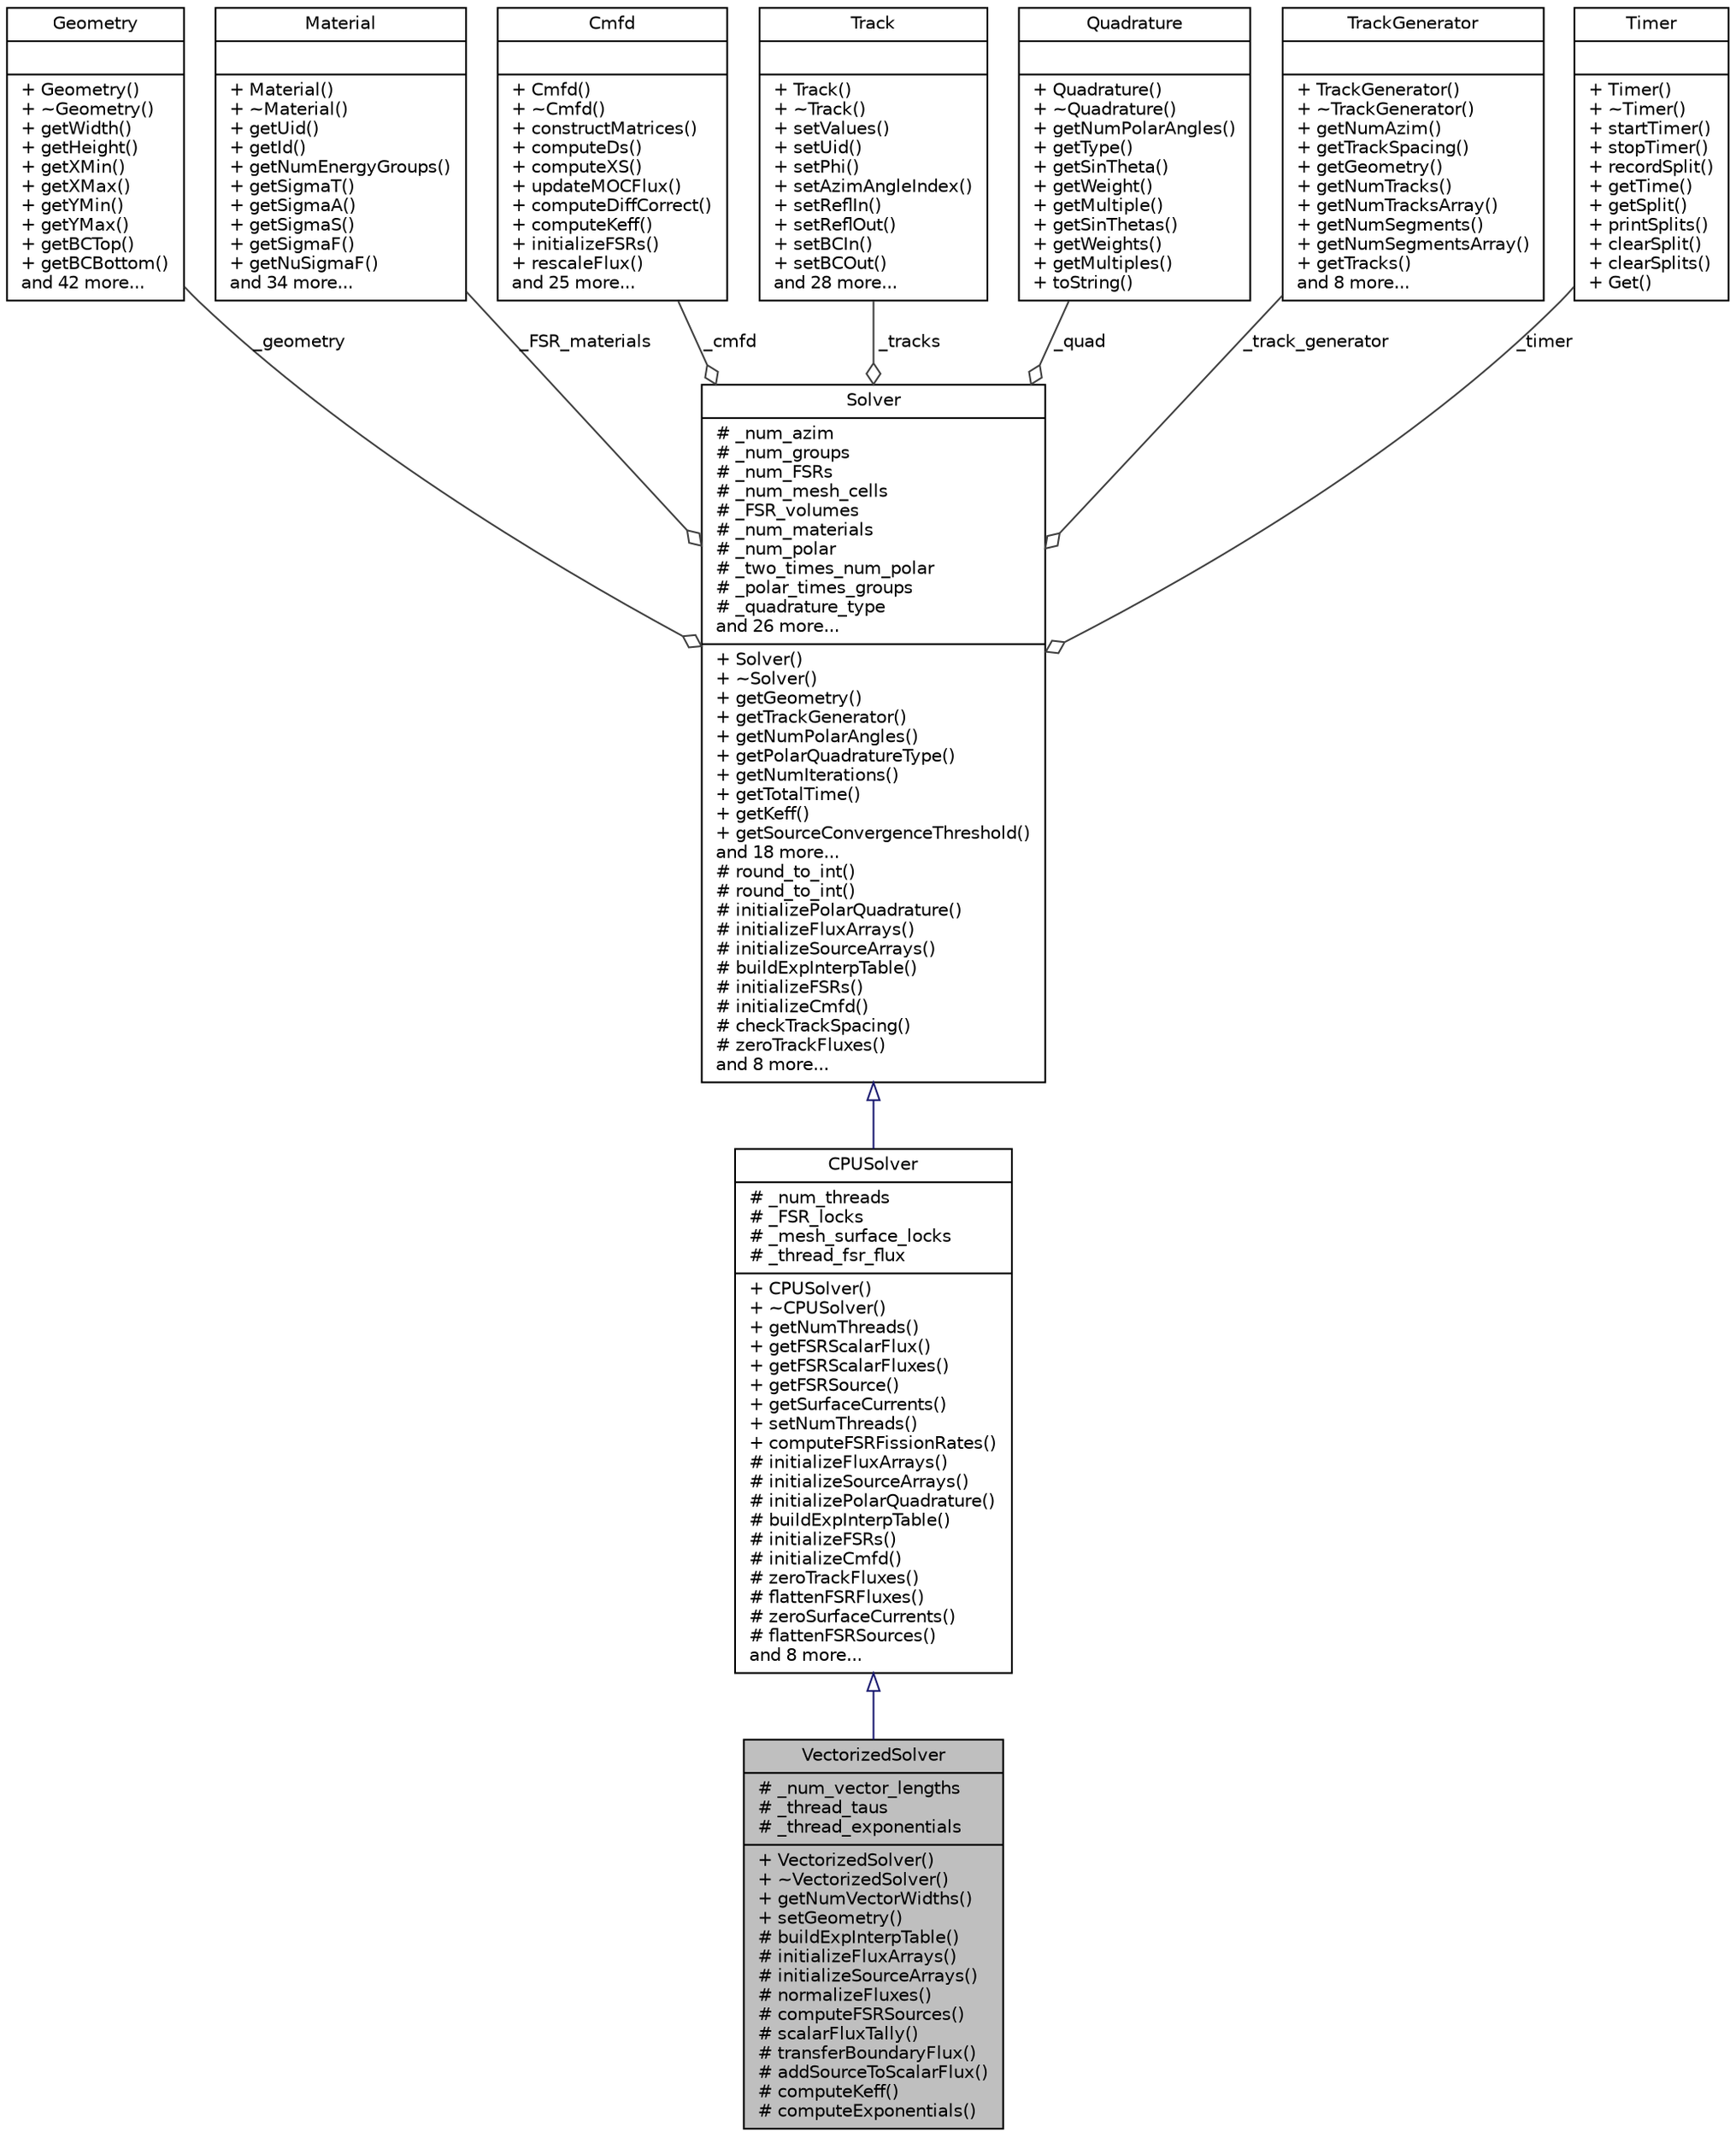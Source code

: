 digraph "VectorizedSolver"
{
  edge [fontname="Helvetica",fontsize="10",labelfontname="Helvetica",labelfontsize="10"];
  node [fontname="Helvetica",fontsize="10",shape=record];
  Node1 [label="{VectorizedSolver\n|# _num_vector_lengths\l# _thread_taus\l# _thread_exponentials\l|+ VectorizedSolver()\l+ ~VectorizedSolver()\l+ getNumVectorWidths()\l+ setGeometry()\l# buildExpInterpTable()\l# initializeFluxArrays()\l# initializeSourceArrays()\l# normalizeFluxes()\l# computeFSRSources()\l# scalarFluxTally()\l# transferBoundaryFlux()\l# addSourceToScalarFlux()\l# computeKeff()\l# computeExponentials()\l}",height=0.2,width=0.4,color="black", fillcolor="grey75", style="filled" fontcolor="black"];
  Node2 -> Node1 [dir="back",color="midnightblue",fontsize="10",style="solid",arrowtail="onormal",fontname="Helvetica"];
  Node2 [label="{CPUSolver\n|# _num_threads\l# _FSR_locks\l# _mesh_surface_locks\l# _thread_fsr_flux\l|+ CPUSolver()\l+ ~CPUSolver()\l+ getNumThreads()\l+ getFSRScalarFlux()\l+ getFSRScalarFluxes()\l+ getFSRSource()\l+ getSurfaceCurrents()\l+ setNumThreads()\l+ computeFSRFissionRates()\l# initializeFluxArrays()\l# initializeSourceArrays()\l# initializePolarQuadrature()\l# buildExpInterpTable()\l# initializeFSRs()\l# initializeCmfd()\l# zeroTrackFluxes()\l# flattenFSRFluxes()\l# zeroSurfaceCurrents()\l# flattenFSRSources()\land 8 more...\l}",height=0.2,width=0.4,color="black", fillcolor="white", style="filled",URL="$classCPUSolver.html",tooltip="This a subclass of the Solver class for multi-core CPUs using OpenMP multi-threading."];
  Node3 -> Node2 [dir="back",color="midnightblue",fontsize="10",style="solid",arrowtail="onormal",fontname="Helvetica"];
  Node3 [label="{Solver\n|# _num_azim\l# _num_groups\l# _num_FSRs\l# _num_mesh_cells\l# _FSR_volumes\l# _num_materials\l# _num_polar\l# _two_times_num_polar\l# _polar_times_groups\l# _quadrature_type\land 26 more...\l|+ Solver()\l+ ~Solver()\l+ getGeometry()\l+ getTrackGenerator()\l+ getNumPolarAngles()\l+ getPolarQuadratureType()\l+ getNumIterations()\l+ getTotalTime()\l+ getKeff()\l+ getSourceConvergenceThreshold()\land 18 more...\l# round_to_int()\l# round_to_int()\l# initializePolarQuadrature()\l# initializeFluxArrays()\l# initializeSourceArrays()\l# buildExpInterpTable()\l# initializeFSRs()\l# initializeCmfd()\l# checkTrackSpacing()\l# zeroTrackFluxes()\land 8 more...\l}",height=0.2,width=0.4,color="black", fillcolor="white", style="filled",URL="$classSolver.html",tooltip="This is an abstract base class which different Solver subclasses implement for different architecture..."];
  Node4 -> Node3 [color="grey25",fontsize="10",style="solid",label=" _geometry" ,arrowhead="odiamond",fontname="Helvetica"];
  Node4 [label="{Geometry\n||+ Geometry()\l+ ~Geometry()\l+ getWidth()\l+ getHeight()\l+ getXMin()\l+ getXMax()\l+ getYMin()\l+ getYMax()\l+ getBCTop()\l+ getBCBottom()\land 42 more...\l}",height=0.2,width=0.4,color="black", fillcolor="white", style="filled",URL="$classGeometry.html",tooltip="The master class containing references to all geometry-related objects - Surfaces, Cells, Universes and Lattices - and Materials."];
  Node5 -> Node3 [color="grey25",fontsize="10",style="solid",label=" _FSR_materials" ,arrowhead="odiamond",fontname="Helvetica"];
  Node5 [label="{Material\n||+ Material()\l+ ~Material()\l+ getUid()\l+ getId()\l+ getNumEnergyGroups()\l+ getSigmaT()\l+ getSigmaA()\l+ getSigmaS()\l+ getSigmaF()\l+ getNuSigmaF()\land 34 more...\l}",height=0.2,width=0.4,color="black", fillcolor="white", style="filled",URL="$classMaterial.html",tooltip="The Material class represents a unique material and its relevant nuclear data (i.e., multigroup cross-sections) for neutron transport."];
  Node6 -> Node3 [color="grey25",fontsize="10",style="solid",label=" _cmfd" ,arrowhead="odiamond",fontname="Helvetica"];
  Node6 [label="{Cmfd\n||+ Cmfd()\l+ ~Cmfd()\l+ constructMatrices()\l+ computeDs()\l+ computeXS()\l+ updateMOCFlux()\l+ computeDiffCorrect()\l+ computeKeff()\l+ initializeFSRs()\l+ rescaleFlux()\land 25 more...\l}",height=0.2,width=0.4,color="black", fillcolor="white", style="filled",URL="$classCmfd.html",tooltip="A class for Coarse Mesh Finite Difference (CMFD) acceleration."];
  Node7 -> Node3 [color="grey25",fontsize="10",style="solid",label=" _tracks" ,arrowhead="odiamond",fontname="Helvetica"];
  Node7 [label="{Track\n||+ Track()\l+ ~Track()\l+ setValues()\l+ setUid()\l+ setPhi()\l+ setAzimAngleIndex()\l+ setReflIn()\l+ setReflOut()\l+ setBCIn()\l+ setBCOut()\land 28 more...\l}",height=0.2,width=0.4,color="black", fillcolor="white", style="filled",URL="$classTrack.html",tooltip="A Track represents a characteristic line across the geometry."];
  Node8 -> Node3 [color="grey25",fontsize="10",style="solid",label=" _quad" ,arrowhead="odiamond",fontname="Helvetica"];
  Node8 [label="{Quadrature\n||+ Quadrature()\l+ ~Quadrature()\l+ getNumPolarAngles()\l+ getType()\l+ getSinTheta()\l+ getWeight()\l+ getMultiple()\l+ getSinThetas()\l+ getWeights()\l+ getMultiples()\l+ toString()\l}",height=0.2,width=0.4,color="black", fillcolor="white", style="filled",URL="$classQuadrature.html",tooltip="Stores values for a variety of polar quadratures which may be used."];
  Node9 -> Node3 [color="grey25",fontsize="10",style="solid",label=" _track_generator" ,arrowhead="odiamond",fontname="Helvetica"];
  Node9 [label="{TrackGenerator\n||+ TrackGenerator()\l+ ~TrackGenerator()\l+ getNumAzim()\l+ getTrackSpacing()\l+ getGeometry()\l+ getNumTracks()\l+ getNumTracksArray()\l+ getNumSegments()\l+ getNumSegmentsArray()\l+ getTracks()\land 8 more...\l}",height=0.2,width=0.4,color="black", fillcolor="white", style="filled",URL="$classTrackGenerator.html",tooltip="The TrackGenerator is dedicated to generating and storing Tracks which cyclically wrap across the Geo..."];
  Node10 -> Node3 [color="grey25",fontsize="10",style="solid",label=" _timer" ,arrowhead="odiamond",fontname="Helvetica"];
  Node10 [label="{Timer\n||+ Timer()\l+ ~Timer()\l+ startTimer()\l+ stopTimer()\l+ recordSplit()\l+ getTime()\l+ getSplit()\l+ printSplits()\l+ clearSplit()\l+ clearSplits()\l+ Get()\l}",height=0.2,width=0.4,color="black", fillcolor="white", style="filled",URL="$classTimer.html",tooltip="The Timer class is for timing and profiling regions of code."];
}
